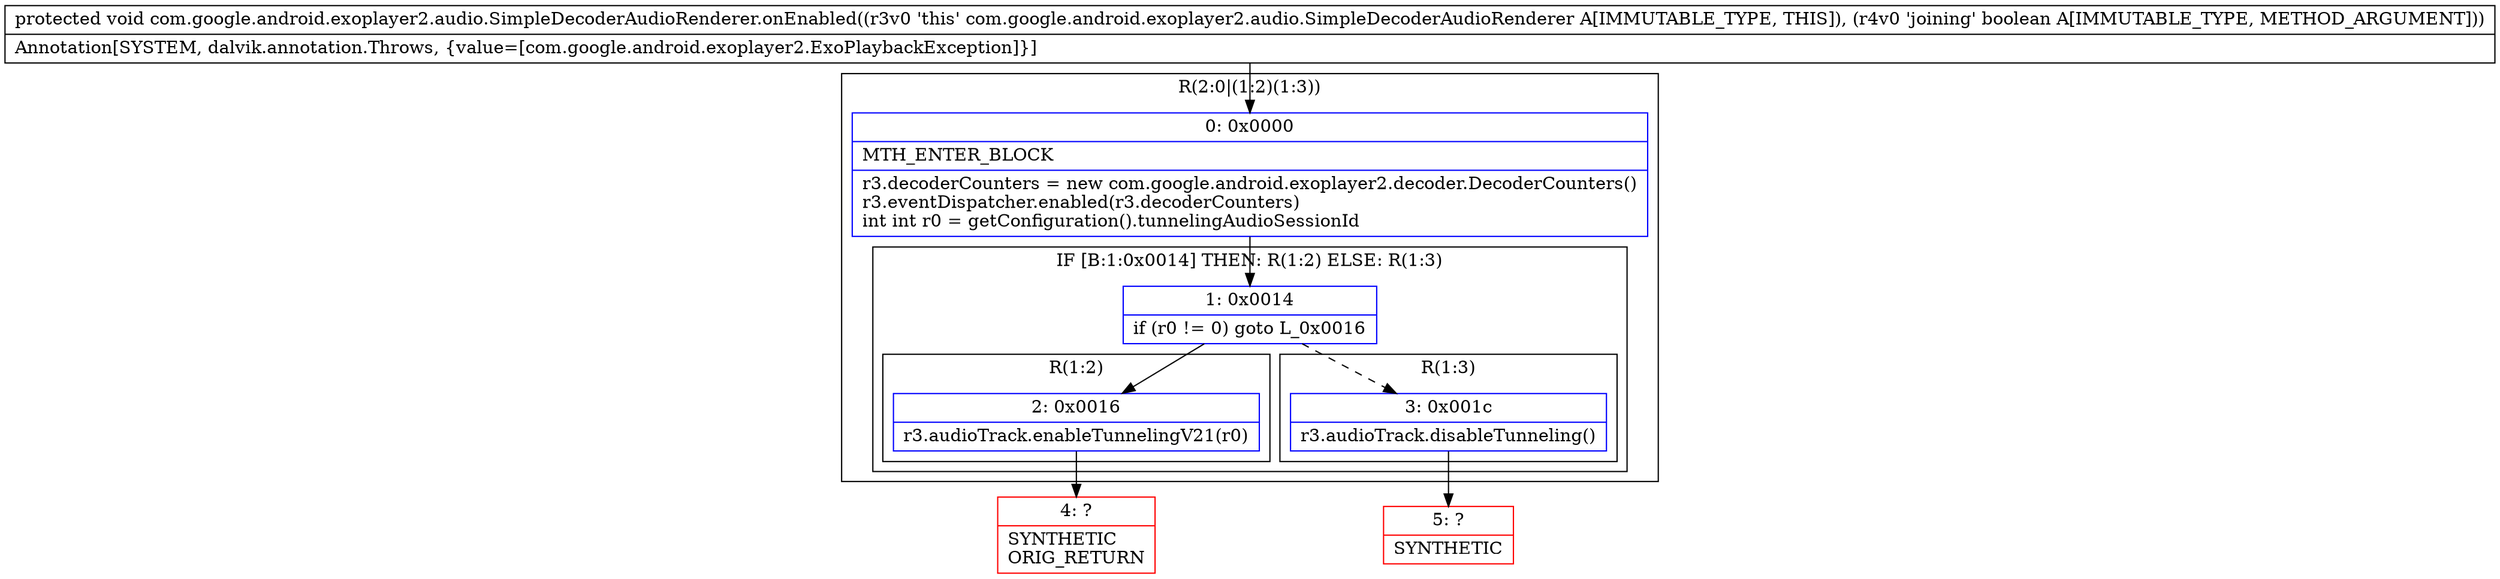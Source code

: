 digraph "CFG forcom.google.android.exoplayer2.audio.SimpleDecoderAudioRenderer.onEnabled(Z)V" {
subgraph cluster_Region_586199629 {
label = "R(2:0|(1:2)(1:3))";
node [shape=record,color=blue];
Node_0 [shape=record,label="{0\:\ 0x0000|MTH_ENTER_BLOCK\l|r3.decoderCounters = new com.google.android.exoplayer2.decoder.DecoderCounters()\lr3.eventDispatcher.enabled(r3.decoderCounters)\lint int r0 = getConfiguration().tunnelingAudioSessionId\l}"];
subgraph cluster_IfRegion_575884195 {
label = "IF [B:1:0x0014] THEN: R(1:2) ELSE: R(1:3)";
node [shape=record,color=blue];
Node_1 [shape=record,label="{1\:\ 0x0014|if (r0 != 0) goto L_0x0016\l}"];
subgraph cluster_Region_242753720 {
label = "R(1:2)";
node [shape=record,color=blue];
Node_2 [shape=record,label="{2\:\ 0x0016|r3.audioTrack.enableTunnelingV21(r0)\l}"];
}
subgraph cluster_Region_1707941787 {
label = "R(1:3)";
node [shape=record,color=blue];
Node_3 [shape=record,label="{3\:\ 0x001c|r3.audioTrack.disableTunneling()\l}"];
}
}
}
Node_4 [shape=record,color=red,label="{4\:\ ?|SYNTHETIC\lORIG_RETURN\l}"];
Node_5 [shape=record,color=red,label="{5\:\ ?|SYNTHETIC\l}"];
MethodNode[shape=record,label="{protected void com.google.android.exoplayer2.audio.SimpleDecoderAudioRenderer.onEnabled((r3v0 'this' com.google.android.exoplayer2.audio.SimpleDecoderAudioRenderer A[IMMUTABLE_TYPE, THIS]), (r4v0 'joining' boolean A[IMMUTABLE_TYPE, METHOD_ARGUMENT]))  | Annotation[SYSTEM, dalvik.annotation.Throws, \{value=[com.google.android.exoplayer2.ExoPlaybackException]\}]\l}"];
MethodNode -> Node_0;
Node_0 -> Node_1;
Node_1 -> Node_2;
Node_1 -> Node_3[style=dashed];
Node_2 -> Node_4;
Node_3 -> Node_5;
}

